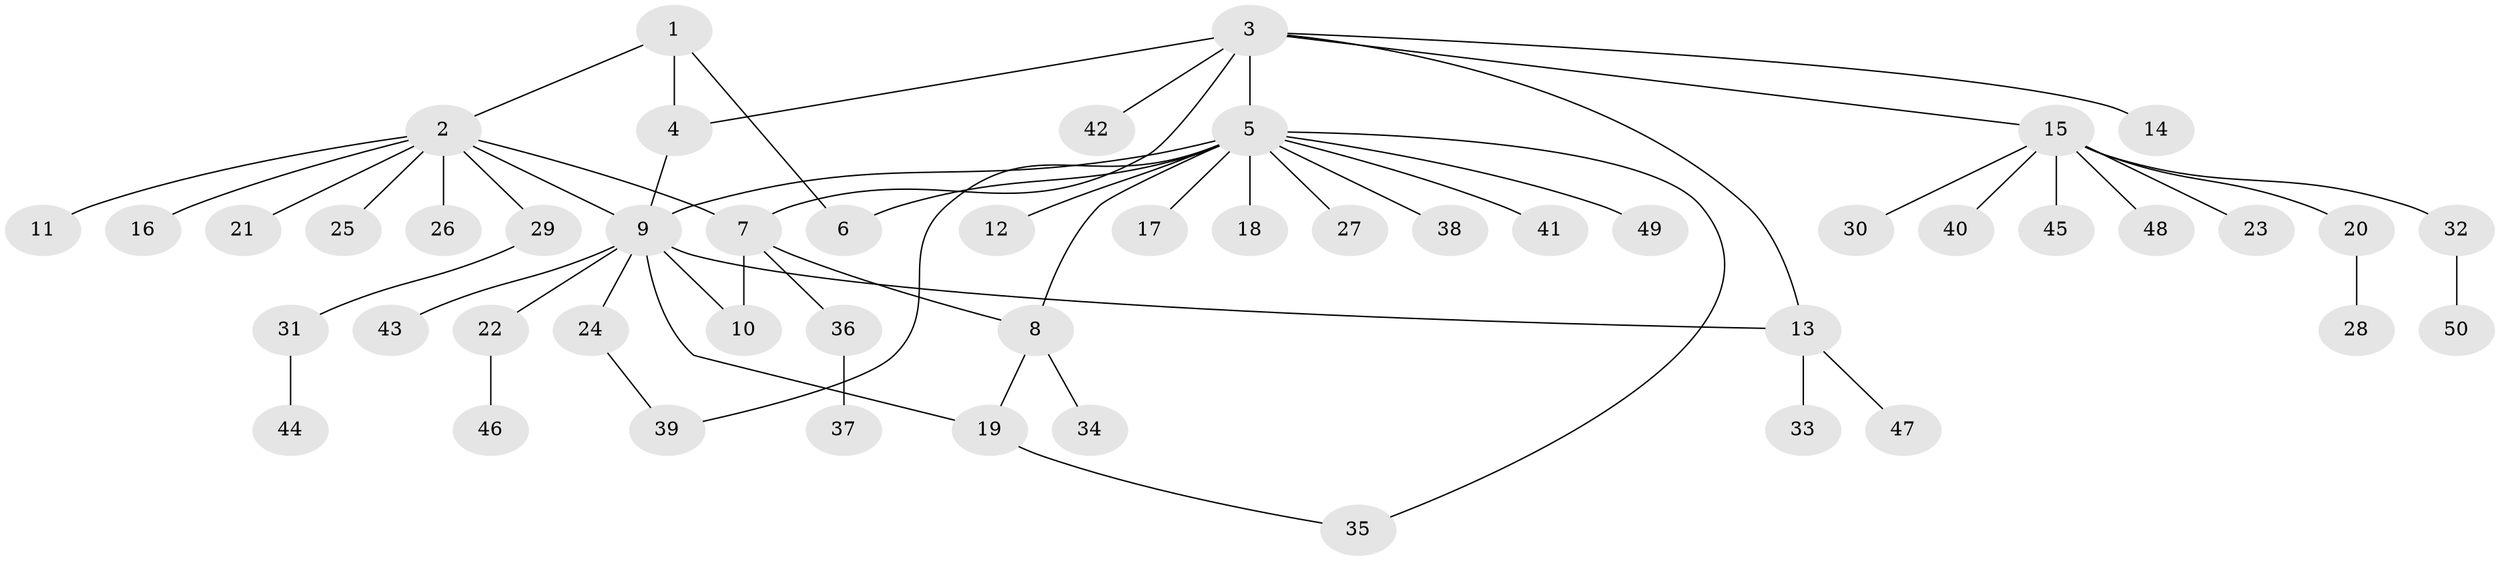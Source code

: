 // coarse degree distribution, {9: 0.02857142857142857, 2: 0.14285714285714285, 16: 0.02857142857142857, 7: 0.02857142857142857, 1: 0.7428571428571429, 6: 0.02857142857142857}
// Generated by graph-tools (version 1.1) at 2025/58/03/04/25 21:58:36]
// undirected, 50 vertices, 59 edges
graph export_dot {
graph [start="1"]
  node [color=gray90,style=filled];
  1;
  2;
  3;
  4;
  5;
  6;
  7;
  8;
  9;
  10;
  11;
  12;
  13;
  14;
  15;
  16;
  17;
  18;
  19;
  20;
  21;
  22;
  23;
  24;
  25;
  26;
  27;
  28;
  29;
  30;
  31;
  32;
  33;
  34;
  35;
  36;
  37;
  38;
  39;
  40;
  41;
  42;
  43;
  44;
  45;
  46;
  47;
  48;
  49;
  50;
  1 -- 2;
  1 -- 4;
  1 -- 6;
  2 -- 7;
  2 -- 9;
  2 -- 11;
  2 -- 16;
  2 -- 21;
  2 -- 25;
  2 -- 26;
  2 -- 29;
  3 -- 4;
  3 -- 5;
  3 -- 7;
  3 -- 13;
  3 -- 14;
  3 -- 15;
  3 -- 42;
  4 -- 9;
  5 -- 6;
  5 -- 8;
  5 -- 9;
  5 -- 12;
  5 -- 17;
  5 -- 18;
  5 -- 27;
  5 -- 35;
  5 -- 38;
  5 -- 39;
  5 -- 41;
  5 -- 49;
  7 -- 8;
  7 -- 10;
  7 -- 36;
  8 -- 19;
  8 -- 34;
  9 -- 10;
  9 -- 13;
  9 -- 19;
  9 -- 22;
  9 -- 24;
  9 -- 43;
  13 -- 33;
  13 -- 47;
  15 -- 20;
  15 -- 23;
  15 -- 30;
  15 -- 32;
  15 -- 40;
  15 -- 45;
  15 -- 48;
  19 -- 35;
  20 -- 28;
  22 -- 46;
  24 -- 39;
  29 -- 31;
  31 -- 44;
  32 -- 50;
  36 -- 37;
}
